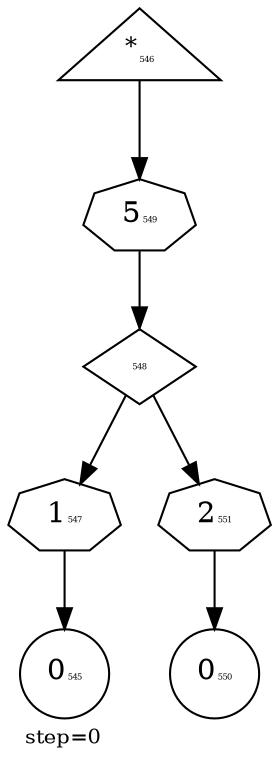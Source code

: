 digraph {
  graph  [labelloc=bottom,labeljust=left,fontsize="10",label="step=0"];
  "545" [shape=circle,peripheries="1",label=<0<FONT POINT-SIZE='4'>545</FONT>>,labelfontcolor=black,color=black];
  "546" [shape=triangle,peripheries="1",label=<<SUP>*</SUP><FONT POINT-SIZE='4'>546</FONT>>,labelfontcolor=black,color=black];
  "548" [shape=diamond,peripheries="1",label=<<FONT POINT-SIZE='4'>548</FONT>>,labelfontcolor=black,color=black];
  "550" [shape=circle,peripheries="1",label=<0<FONT POINT-SIZE='4'>550</FONT>>,labelfontcolor=black,color=black];
  "547" [label=<1<FONT POINT-SIZE='4'>547</FONT>>,peripheries="1",color=black,shape=septagon];
  "548" -> "547" [color=black];
  "547" -> "545" [color=black];
  "549" [label=<5<FONT POINT-SIZE='4'>549</FONT>>,peripheries="1",color=black,shape=septagon];
  "546" -> "549" [color=black];
  "549" -> "548" [color=black];
  "551" [label=<2<FONT POINT-SIZE='4'>551</FONT>>,peripheries="1",color=black,shape=septagon];
  "548" -> "551" [color=black];
  "551" -> "550" [color=black];
}